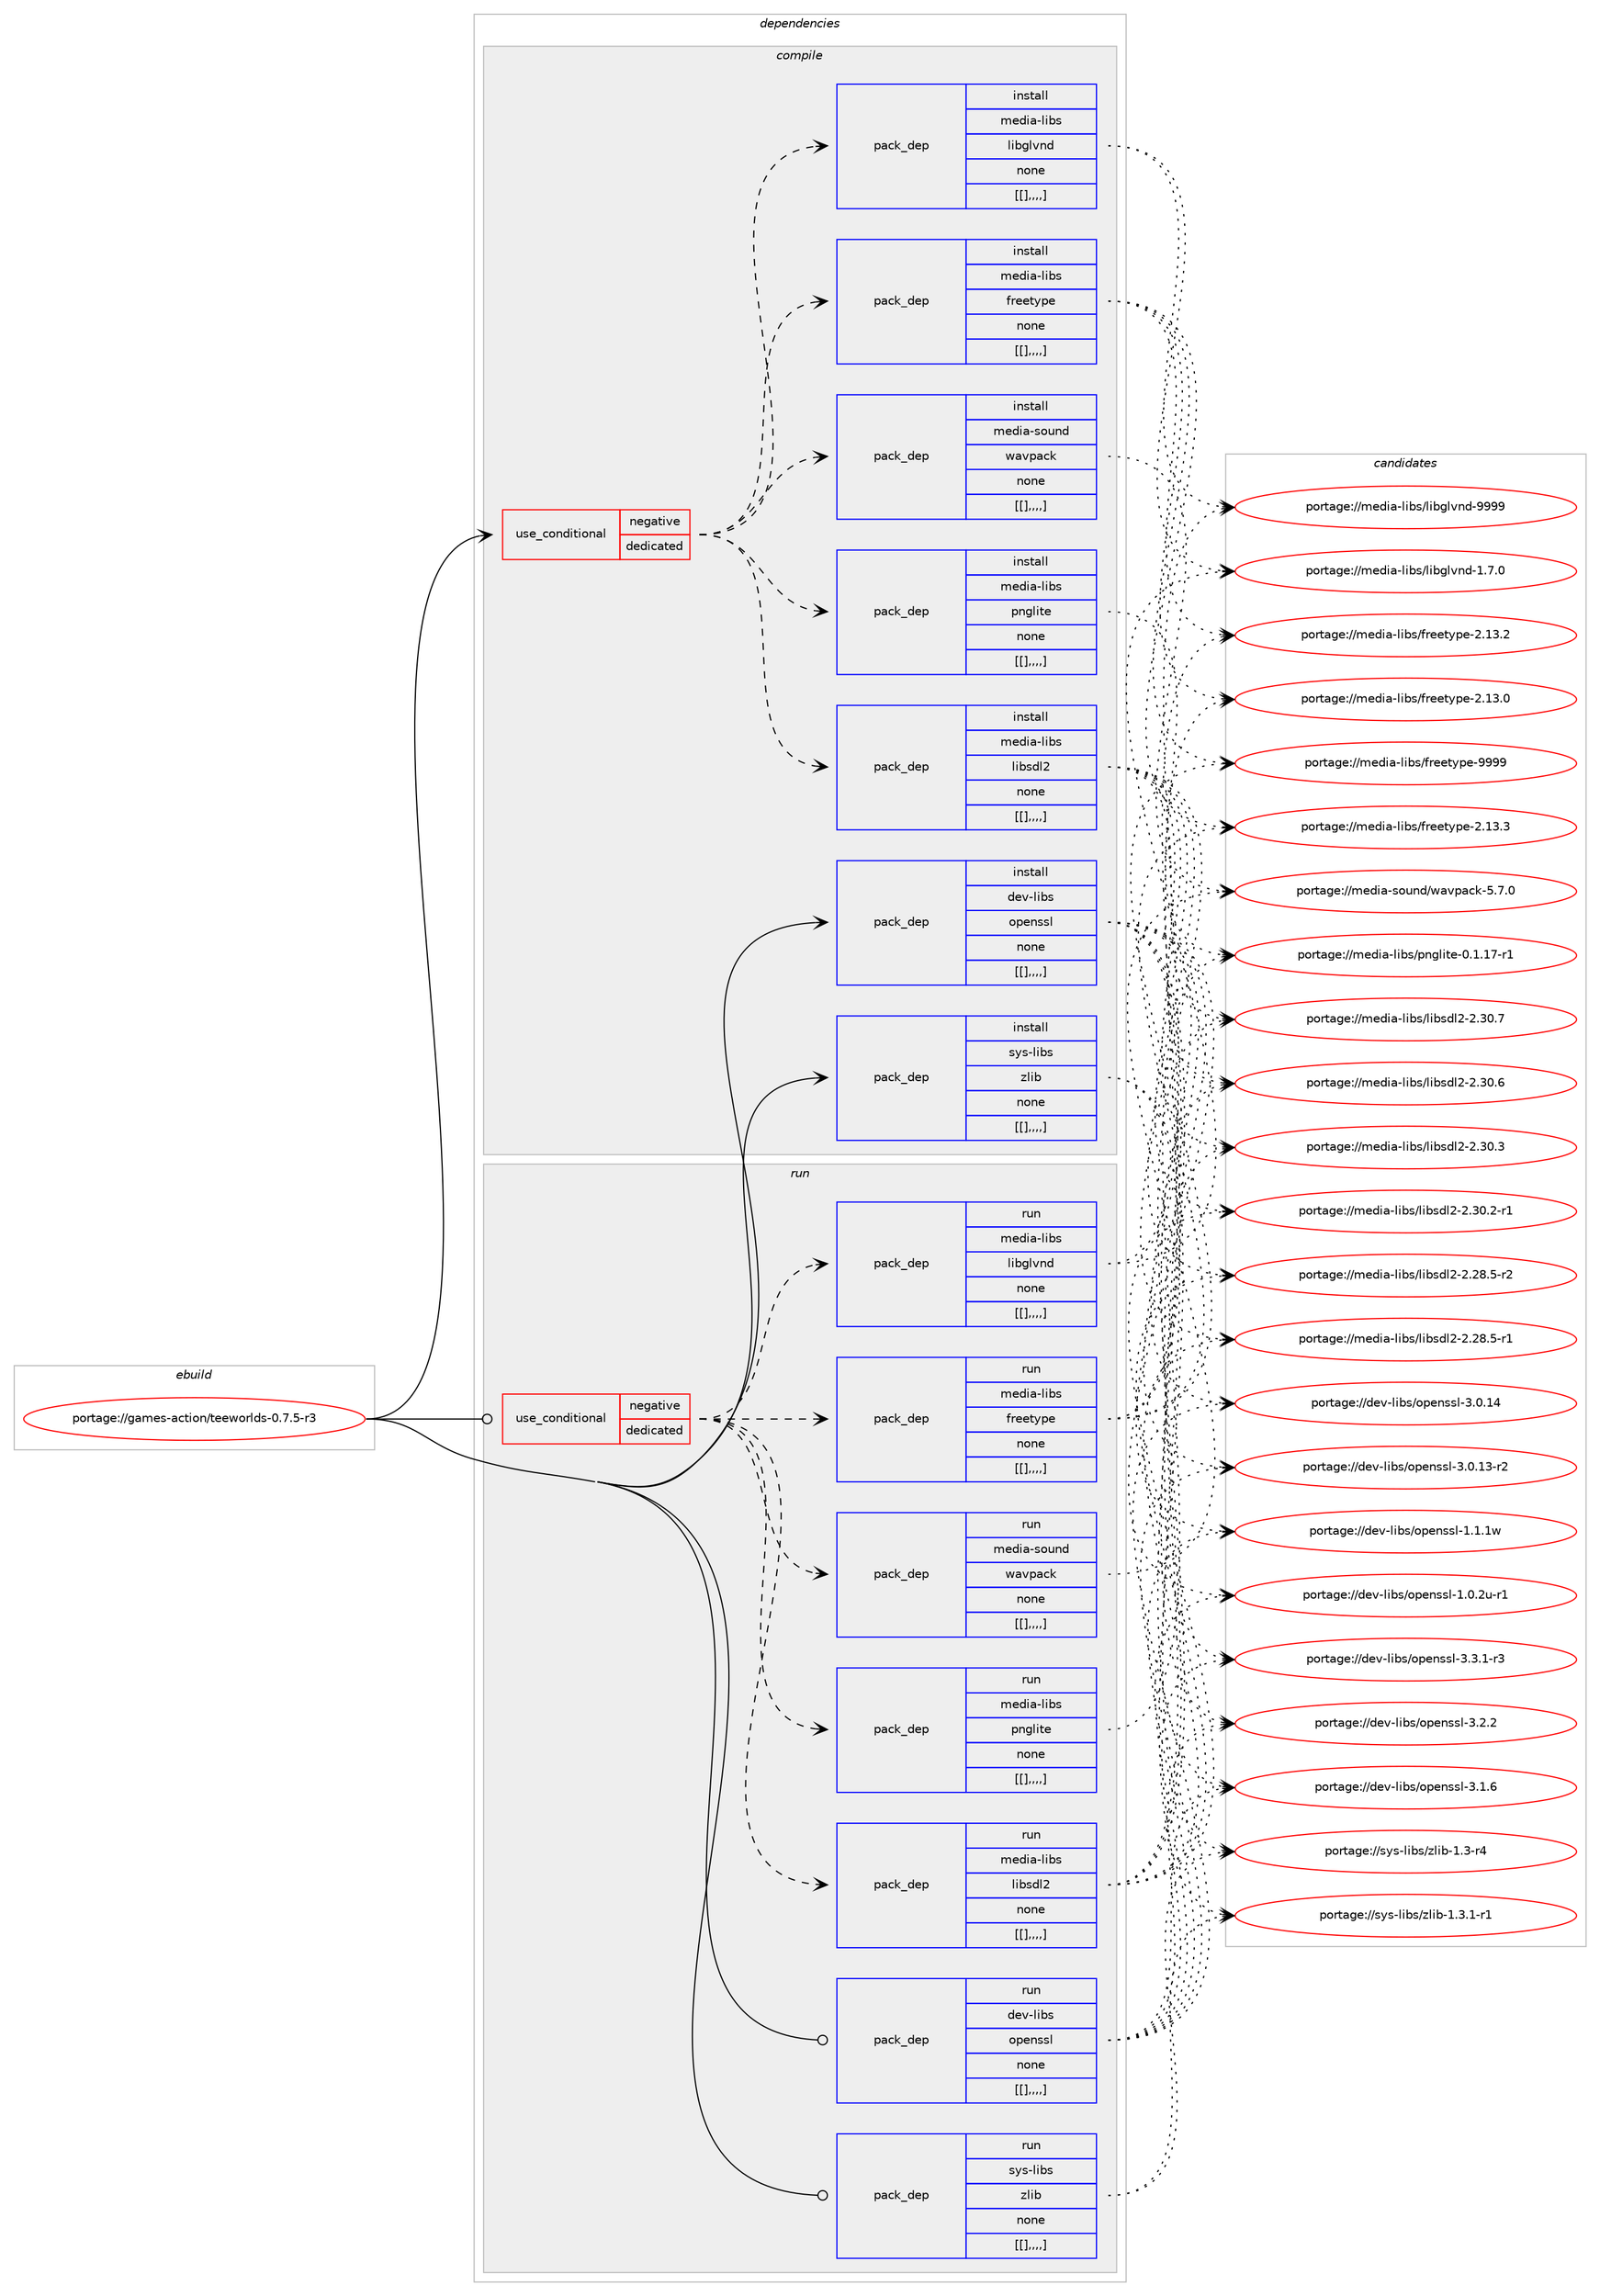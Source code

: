 digraph prolog {

# *************
# Graph options
# *************

newrank=true;
concentrate=true;
compound=true;
graph [rankdir=LR,fontname=Helvetica,fontsize=10,ranksep=1.5];#, ranksep=2.5, nodesep=0.2];
edge  [arrowhead=vee];
node  [fontname=Helvetica,fontsize=10];

# **********
# The ebuild
# **********

subgraph cluster_leftcol {
color=gray;
label=<<i>ebuild</i>>;
id [label="portage://games-action/teeworlds-0.7.5-r3", color=red, width=4, href="../games-action/teeworlds-0.7.5-r3.svg"];
}

# ****************
# The dependencies
# ****************

subgraph cluster_midcol {
color=gray;
label=<<i>dependencies</i>>;
subgraph cluster_compile {
fillcolor="#eeeeee";
style=filled;
label=<<i>compile</i>>;
subgraph cond64639 {
dependency228010 [label=<<TABLE BORDER="0" CELLBORDER="1" CELLSPACING="0" CELLPADDING="4"><TR><TD ROWSPAN="3" CELLPADDING="10">use_conditional</TD></TR><TR><TD>negative</TD></TR><TR><TD>dedicated</TD></TR></TABLE>>, shape=none, color=red];
subgraph pack161898 {
dependency228011 [label=<<TABLE BORDER="0" CELLBORDER="1" CELLSPACING="0" CELLPADDING="4" WIDTH="220"><TR><TD ROWSPAN="6" CELLPADDING="30">pack_dep</TD></TR><TR><TD WIDTH="110">install</TD></TR><TR><TD>media-libs</TD></TR><TR><TD>freetype</TD></TR><TR><TD>none</TD></TR><TR><TD>[[],,,,]</TD></TR></TABLE>>, shape=none, color=blue];
}
dependency228010:e -> dependency228011:w [weight=20,style="dashed",arrowhead="vee"];
subgraph pack161899 {
dependency228012 [label=<<TABLE BORDER="0" CELLBORDER="1" CELLSPACING="0" CELLPADDING="4" WIDTH="220"><TR><TD ROWSPAN="6" CELLPADDING="30">pack_dep</TD></TR><TR><TD WIDTH="110">install</TD></TR><TR><TD>media-libs</TD></TR><TR><TD>libglvnd</TD></TR><TR><TD>none</TD></TR><TR><TD>[[],,,,]</TD></TR></TABLE>>, shape=none, color=blue];
}
dependency228010:e -> dependency228012:w [weight=20,style="dashed",arrowhead="vee"];
subgraph pack161900 {
dependency228013 [label=<<TABLE BORDER="0" CELLBORDER="1" CELLSPACING="0" CELLPADDING="4" WIDTH="220"><TR><TD ROWSPAN="6" CELLPADDING="30">pack_dep</TD></TR><TR><TD WIDTH="110">install</TD></TR><TR><TD>media-libs</TD></TR><TR><TD>libsdl2</TD></TR><TR><TD>none</TD></TR><TR><TD>[[],,,,]</TD></TR></TABLE>>, shape=none, color=blue];
}
dependency228010:e -> dependency228013:w [weight=20,style="dashed",arrowhead="vee"];
subgraph pack161901 {
dependency228014 [label=<<TABLE BORDER="0" CELLBORDER="1" CELLSPACING="0" CELLPADDING="4" WIDTH="220"><TR><TD ROWSPAN="6" CELLPADDING="30">pack_dep</TD></TR><TR><TD WIDTH="110">install</TD></TR><TR><TD>media-libs</TD></TR><TR><TD>pnglite</TD></TR><TR><TD>none</TD></TR><TR><TD>[[],,,,]</TD></TR></TABLE>>, shape=none, color=blue];
}
dependency228010:e -> dependency228014:w [weight=20,style="dashed",arrowhead="vee"];
subgraph pack161902 {
dependency228015 [label=<<TABLE BORDER="0" CELLBORDER="1" CELLSPACING="0" CELLPADDING="4" WIDTH="220"><TR><TD ROWSPAN="6" CELLPADDING="30">pack_dep</TD></TR><TR><TD WIDTH="110">install</TD></TR><TR><TD>media-sound</TD></TR><TR><TD>wavpack</TD></TR><TR><TD>none</TD></TR><TR><TD>[[],,,,]</TD></TR></TABLE>>, shape=none, color=blue];
}
dependency228010:e -> dependency228015:w [weight=20,style="dashed",arrowhead="vee"];
}
id:e -> dependency228010:w [weight=20,style="solid",arrowhead="vee"];
subgraph pack161903 {
dependency228016 [label=<<TABLE BORDER="0" CELLBORDER="1" CELLSPACING="0" CELLPADDING="4" WIDTH="220"><TR><TD ROWSPAN="6" CELLPADDING="30">pack_dep</TD></TR><TR><TD WIDTH="110">install</TD></TR><TR><TD>dev-libs</TD></TR><TR><TD>openssl</TD></TR><TR><TD>none</TD></TR><TR><TD>[[],,,,]</TD></TR></TABLE>>, shape=none, color=blue];
}
id:e -> dependency228016:w [weight=20,style="solid",arrowhead="vee"];
subgraph pack161904 {
dependency228017 [label=<<TABLE BORDER="0" CELLBORDER="1" CELLSPACING="0" CELLPADDING="4" WIDTH="220"><TR><TD ROWSPAN="6" CELLPADDING="30">pack_dep</TD></TR><TR><TD WIDTH="110">install</TD></TR><TR><TD>sys-libs</TD></TR><TR><TD>zlib</TD></TR><TR><TD>none</TD></TR><TR><TD>[[],,,,]</TD></TR></TABLE>>, shape=none, color=blue];
}
id:e -> dependency228017:w [weight=20,style="solid",arrowhead="vee"];
}
subgraph cluster_compileandrun {
fillcolor="#eeeeee";
style=filled;
label=<<i>compile and run</i>>;
}
subgraph cluster_run {
fillcolor="#eeeeee";
style=filled;
label=<<i>run</i>>;
subgraph cond64640 {
dependency228018 [label=<<TABLE BORDER="0" CELLBORDER="1" CELLSPACING="0" CELLPADDING="4"><TR><TD ROWSPAN="3" CELLPADDING="10">use_conditional</TD></TR><TR><TD>negative</TD></TR><TR><TD>dedicated</TD></TR></TABLE>>, shape=none, color=red];
subgraph pack161905 {
dependency228019 [label=<<TABLE BORDER="0" CELLBORDER="1" CELLSPACING="0" CELLPADDING="4" WIDTH="220"><TR><TD ROWSPAN="6" CELLPADDING="30">pack_dep</TD></TR><TR><TD WIDTH="110">run</TD></TR><TR><TD>media-libs</TD></TR><TR><TD>freetype</TD></TR><TR><TD>none</TD></TR><TR><TD>[[],,,,]</TD></TR></TABLE>>, shape=none, color=blue];
}
dependency228018:e -> dependency228019:w [weight=20,style="dashed",arrowhead="vee"];
subgraph pack161906 {
dependency228020 [label=<<TABLE BORDER="0" CELLBORDER="1" CELLSPACING="0" CELLPADDING="4" WIDTH="220"><TR><TD ROWSPAN="6" CELLPADDING="30">pack_dep</TD></TR><TR><TD WIDTH="110">run</TD></TR><TR><TD>media-libs</TD></TR><TR><TD>libglvnd</TD></TR><TR><TD>none</TD></TR><TR><TD>[[],,,,]</TD></TR></TABLE>>, shape=none, color=blue];
}
dependency228018:e -> dependency228020:w [weight=20,style="dashed",arrowhead="vee"];
subgraph pack161907 {
dependency228021 [label=<<TABLE BORDER="0" CELLBORDER="1" CELLSPACING="0" CELLPADDING="4" WIDTH="220"><TR><TD ROWSPAN="6" CELLPADDING="30">pack_dep</TD></TR><TR><TD WIDTH="110">run</TD></TR><TR><TD>media-libs</TD></TR><TR><TD>libsdl2</TD></TR><TR><TD>none</TD></TR><TR><TD>[[],,,,]</TD></TR></TABLE>>, shape=none, color=blue];
}
dependency228018:e -> dependency228021:w [weight=20,style="dashed",arrowhead="vee"];
subgraph pack161908 {
dependency228022 [label=<<TABLE BORDER="0" CELLBORDER="1" CELLSPACING="0" CELLPADDING="4" WIDTH="220"><TR><TD ROWSPAN="6" CELLPADDING="30">pack_dep</TD></TR><TR><TD WIDTH="110">run</TD></TR><TR><TD>media-libs</TD></TR><TR><TD>pnglite</TD></TR><TR><TD>none</TD></TR><TR><TD>[[],,,,]</TD></TR></TABLE>>, shape=none, color=blue];
}
dependency228018:e -> dependency228022:w [weight=20,style="dashed",arrowhead="vee"];
subgraph pack161909 {
dependency228023 [label=<<TABLE BORDER="0" CELLBORDER="1" CELLSPACING="0" CELLPADDING="4" WIDTH="220"><TR><TD ROWSPAN="6" CELLPADDING="30">pack_dep</TD></TR><TR><TD WIDTH="110">run</TD></TR><TR><TD>media-sound</TD></TR><TR><TD>wavpack</TD></TR><TR><TD>none</TD></TR><TR><TD>[[],,,,]</TD></TR></TABLE>>, shape=none, color=blue];
}
dependency228018:e -> dependency228023:w [weight=20,style="dashed",arrowhead="vee"];
}
id:e -> dependency228018:w [weight=20,style="solid",arrowhead="odot"];
subgraph pack161910 {
dependency228024 [label=<<TABLE BORDER="0" CELLBORDER="1" CELLSPACING="0" CELLPADDING="4" WIDTH="220"><TR><TD ROWSPAN="6" CELLPADDING="30">pack_dep</TD></TR><TR><TD WIDTH="110">run</TD></TR><TR><TD>dev-libs</TD></TR><TR><TD>openssl</TD></TR><TR><TD>none</TD></TR><TR><TD>[[],,,,]</TD></TR></TABLE>>, shape=none, color=blue];
}
id:e -> dependency228024:w [weight=20,style="solid",arrowhead="odot"];
subgraph pack161911 {
dependency228025 [label=<<TABLE BORDER="0" CELLBORDER="1" CELLSPACING="0" CELLPADDING="4" WIDTH="220"><TR><TD ROWSPAN="6" CELLPADDING="30">pack_dep</TD></TR><TR><TD WIDTH="110">run</TD></TR><TR><TD>sys-libs</TD></TR><TR><TD>zlib</TD></TR><TR><TD>none</TD></TR><TR><TD>[[],,,,]</TD></TR></TABLE>>, shape=none, color=blue];
}
id:e -> dependency228025:w [weight=20,style="solid",arrowhead="odot"];
}
}

# **************
# The candidates
# **************

subgraph cluster_choices {
rank=same;
color=gray;
label=<<i>candidates</i>>;

subgraph choice161898 {
color=black;
nodesep=1;
choice109101100105974510810598115471021141011011161211121014557575757 [label="portage://media-libs/freetype-9999", color=red, width=4,href="../media-libs/freetype-9999.svg"];
choice1091011001059745108105981154710211410110111612111210145504649514651 [label="portage://media-libs/freetype-2.13.3", color=red, width=4,href="../media-libs/freetype-2.13.3.svg"];
choice1091011001059745108105981154710211410110111612111210145504649514650 [label="portage://media-libs/freetype-2.13.2", color=red, width=4,href="../media-libs/freetype-2.13.2.svg"];
choice1091011001059745108105981154710211410110111612111210145504649514648 [label="portage://media-libs/freetype-2.13.0", color=red, width=4,href="../media-libs/freetype-2.13.0.svg"];
dependency228011:e -> choice109101100105974510810598115471021141011011161211121014557575757:w [style=dotted,weight="100"];
dependency228011:e -> choice1091011001059745108105981154710211410110111612111210145504649514651:w [style=dotted,weight="100"];
dependency228011:e -> choice1091011001059745108105981154710211410110111612111210145504649514650:w [style=dotted,weight="100"];
dependency228011:e -> choice1091011001059745108105981154710211410110111612111210145504649514648:w [style=dotted,weight="100"];
}
subgraph choice161899 {
color=black;
nodesep=1;
choice10910110010597451081059811547108105981031081181101004557575757 [label="portage://media-libs/libglvnd-9999", color=red, width=4,href="../media-libs/libglvnd-9999.svg"];
choice1091011001059745108105981154710810598103108118110100454946554648 [label="portage://media-libs/libglvnd-1.7.0", color=red, width=4,href="../media-libs/libglvnd-1.7.0.svg"];
dependency228012:e -> choice10910110010597451081059811547108105981031081181101004557575757:w [style=dotted,weight="100"];
dependency228012:e -> choice1091011001059745108105981154710810598103108118110100454946554648:w [style=dotted,weight="100"];
}
subgraph choice161900 {
color=black;
nodesep=1;
choice10910110010597451081059811547108105981151001085045504651484655 [label="portage://media-libs/libsdl2-2.30.7", color=red, width=4,href="../media-libs/libsdl2-2.30.7.svg"];
choice10910110010597451081059811547108105981151001085045504651484654 [label="portage://media-libs/libsdl2-2.30.6", color=red, width=4,href="../media-libs/libsdl2-2.30.6.svg"];
choice10910110010597451081059811547108105981151001085045504651484651 [label="portage://media-libs/libsdl2-2.30.3", color=red, width=4,href="../media-libs/libsdl2-2.30.3.svg"];
choice109101100105974510810598115471081059811510010850455046514846504511449 [label="portage://media-libs/libsdl2-2.30.2-r1", color=red, width=4,href="../media-libs/libsdl2-2.30.2-r1.svg"];
choice109101100105974510810598115471081059811510010850455046505646534511450 [label="portage://media-libs/libsdl2-2.28.5-r2", color=red, width=4,href="../media-libs/libsdl2-2.28.5-r2.svg"];
choice109101100105974510810598115471081059811510010850455046505646534511449 [label="portage://media-libs/libsdl2-2.28.5-r1", color=red, width=4,href="../media-libs/libsdl2-2.28.5-r1.svg"];
dependency228013:e -> choice10910110010597451081059811547108105981151001085045504651484655:w [style=dotted,weight="100"];
dependency228013:e -> choice10910110010597451081059811547108105981151001085045504651484654:w [style=dotted,weight="100"];
dependency228013:e -> choice10910110010597451081059811547108105981151001085045504651484651:w [style=dotted,weight="100"];
dependency228013:e -> choice109101100105974510810598115471081059811510010850455046514846504511449:w [style=dotted,weight="100"];
dependency228013:e -> choice109101100105974510810598115471081059811510010850455046505646534511450:w [style=dotted,weight="100"];
dependency228013:e -> choice109101100105974510810598115471081059811510010850455046505646534511449:w [style=dotted,weight="100"];
}
subgraph choice161901 {
color=black;
nodesep=1;
choice10910110010597451081059811547112110103108105116101454846494649554511449 [label="portage://media-libs/pnglite-0.1.17-r1", color=red, width=4,href="../media-libs/pnglite-0.1.17-r1.svg"];
dependency228014:e -> choice10910110010597451081059811547112110103108105116101454846494649554511449:w [style=dotted,weight="100"];
}
subgraph choice161902 {
color=black;
nodesep=1;
choice109101100105974511511111711010047119971181129799107455346554648 [label="portage://media-sound/wavpack-5.7.0", color=red, width=4,href="../media-sound/wavpack-5.7.0.svg"];
dependency228015:e -> choice109101100105974511511111711010047119971181129799107455346554648:w [style=dotted,weight="100"];
}
subgraph choice161903 {
color=black;
nodesep=1;
choice1001011184510810598115471111121011101151151084551465146494511451 [label="portage://dev-libs/openssl-3.3.1-r3", color=red, width=4,href="../dev-libs/openssl-3.3.1-r3.svg"];
choice100101118451081059811547111112101110115115108455146504650 [label="portage://dev-libs/openssl-3.2.2", color=red, width=4,href="../dev-libs/openssl-3.2.2.svg"];
choice100101118451081059811547111112101110115115108455146494654 [label="portage://dev-libs/openssl-3.1.6", color=red, width=4,href="../dev-libs/openssl-3.1.6.svg"];
choice10010111845108105981154711111210111011511510845514648464952 [label="portage://dev-libs/openssl-3.0.14", color=red, width=4,href="../dev-libs/openssl-3.0.14.svg"];
choice100101118451081059811547111112101110115115108455146484649514511450 [label="portage://dev-libs/openssl-3.0.13-r2", color=red, width=4,href="../dev-libs/openssl-3.0.13-r2.svg"];
choice100101118451081059811547111112101110115115108454946494649119 [label="portage://dev-libs/openssl-1.1.1w", color=red, width=4,href="../dev-libs/openssl-1.1.1w.svg"];
choice1001011184510810598115471111121011101151151084549464846501174511449 [label="portage://dev-libs/openssl-1.0.2u-r1", color=red, width=4,href="../dev-libs/openssl-1.0.2u-r1.svg"];
dependency228016:e -> choice1001011184510810598115471111121011101151151084551465146494511451:w [style=dotted,weight="100"];
dependency228016:e -> choice100101118451081059811547111112101110115115108455146504650:w [style=dotted,weight="100"];
dependency228016:e -> choice100101118451081059811547111112101110115115108455146494654:w [style=dotted,weight="100"];
dependency228016:e -> choice10010111845108105981154711111210111011511510845514648464952:w [style=dotted,weight="100"];
dependency228016:e -> choice100101118451081059811547111112101110115115108455146484649514511450:w [style=dotted,weight="100"];
dependency228016:e -> choice100101118451081059811547111112101110115115108454946494649119:w [style=dotted,weight="100"];
dependency228016:e -> choice1001011184510810598115471111121011101151151084549464846501174511449:w [style=dotted,weight="100"];
}
subgraph choice161904 {
color=black;
nodesep=1;
choice115121115451081059811547122108105984549465146494511449 [label="portage://sys-libs/zlib-1.3.1-r1", color=red, width=4,href="../sys-libs/zlib-1.3.1-r1.svg"];
choice11512111545108105981154712210810598454946514511452 [label="portage://sys-libs/zlib-1.3-r4", color=red, width=4,href="../sys-libs/zlib-1.3-r4.svg"];
dependency228017:e -> choice115121115451081059811547122108105984549465146494511449:w [style=dotted,weight="100"];
dependency228017:e -> choice11512111545108105981154712210810598454946514511452:w [style=dotted,weight="100"];
}
subgraph choice161905 {
color=black;
nodesep=1;
choice109101100105974510810598115471021141011011161211121014557575757 [label="portage://media-libs/freetype-9999", color=red, width=4,href="../media-libs/freetype-9999.svg"];
choice1091011001059745108105981154710211410110111612111210145504649514651 [label="portage://media-libs/freetype-2.13.3", color=red, width=4,href="../media-libs/freetype-2.13.3.svg"];
choice1091011001059745108105981154710211410110111612111210145504649514650 [label="portage://media-libs/freetype-2.13.2", color=red, width=4,href="../media-libs/freetype-2.13.2.svg"];
choice1091011001059745108105981154710211410110111612111210145504649514648 [label="portage://media-libs/freetype-2.13.0", color=red, width=4,href="../media-libs/freetype-2.13.0.svg"];
dependency228019:e -> choice109101100105974510810598115471021141011011161211121014557575757:w [style=dotted,weight="100"];
dependency228019:e -> choice1091011001059745108105981154710211410110111612111210145504649514651:w [style=dotted,weight="100"];
dependency228019:e -> choice1091011001059745108105981154710211410110111612111210145504649514650:w [style=dotted,weight="100"];
dependency228019:e -> choice1091011001059745108105981154710211410110111612111210145504649514648:w [style=dotted,weight="100"];
}
subgraph choice161906 {
color=black;
nodesep=1;
choice10910110010597451081059811547108105981031081181101004557575757 [label="portage://media-libs/libglvnd-9999", color=red, width=4,href="../media-libs/libglvnd-9999.svg"];
choice1091011001059745108105981154710810598103108118110100454946554648 [label="portage://media-libs/libglvnd-1.7.0", color=red, width=4,href="../media-libs/libglvnd-1.7.0.svg"];
dependency228020:e -> choice10910110010597451081059811547108105981031081181101004557575757:w [style=dotted,weight="100"];
dependency228020:e -> choice1091011001059745108105981154710810598103108118110100454946554648:w [style=dotted,weight="100"];
}
subgraph choice161907 {
color=black;
nodesep=1;
choice10910110010597451081059811547108105981151001085045504651484655 [label="portage://media-libs/libsdl2-2.30.7", color=red, width=4,href="../media-libs/libsdl2-2.30.7.svg"];
choice10910110010597451081059811547108105981151001085045504651484654 [label="portage://media-libs/libsdl2-2.30.6", color=red, width=4,href="../media-libs/libsdl2-2.30.6.svg"];
choice10910110010597451081059811547108105981151001085045504651484651 [label="portage://media-libs/libsdl2-2.30.3", color=red, width=4,href="../media-libs/libsdl2-2.30.3.svg"];
choice109101100105974510810598115471081059811510010850455046514846504511449 [label="portage://media-libs/libsdl2-2.30.2-r1", color=red, width=4,href="../media-libs/libsdl2-2.30.2-r1.svg"];
choice109101100105974510810598115471081059811510010850455046505646534511450 [label="portage://media-libs/libsdl2-2.28.5-r2", color=red, width=4,href="../media-libs/libsdl2-2.28.5-r2.svg"];
choice109101100105974510810598115471081059811510010850455046505646534511449 [label="portage://media-libs/libsdl2-2.28.5-r1", color=red, width=4,href="../media-libs/libsdl2-2.28.5-r1.svg"];
dependency228021:e -> choice10910110010597451081059811547108105981151001085045504651484655:w [style=dotted,weight="100"];
dependency228021:e -> choice10910110010597451081059811547108105981151001085045504651484654:w [style=dotted,weight="100"];
dependency228021:e -> choice10910110010597451081059811547108105981151001085045504651484651:w [style=dotted,weight="100"];
dependency228021:e -> choice109101100105974510810598115471081059811510010850455046514846504511449:w [style=dotted,weight="100"];
dependency228021:e -> choice109101100105974510810598115471081059811510010850455046505646534511450:w [style=dotted,weight="100"];
dependency228021:e -> choice109101100105974510810598115471081059811510010850455046505646534511449:w [style=dotted,weight="100"];
}
subgraph choice161908 {
color=black;
nodesep=1;
choice10910110010597451081059811547112110103108105116101454846494649554511449 [label="portage://media-libs/pnglite-0.1.17-r1", color=red, width=4,href="../media-libs/pnglite-0.1.17-r1.svg"];
dependency228022:e -> choice10910110010597451081059811547112110103108105116101454846494649554511449:w [style=dotted,weight="100"];
}
subgraph choice161909 {
color=black;
nodesep=1;
choice109101100105974511511111711010047119971181129799107455346554648 [label="portage://media-sound/wavpack-5.7.0", color=red, width=4,href="../media-sound/wavpack-5.7.0.svg"];
dependency228023:e -> choice109101100105974511511111711010047119971181129799107455346554648:w [style=dotted,weight="100"];
}
subgraph choice161910 {
color=black;
nodesep=1;
choice1001011184510810598115471111121011101151151084551465146494511451 [label="portage://dev-libs/openssl-3.3.1-r3", color=red, width=4,href="../dev-libs/openssl-3.3.1-r3.svg"];
choice100101118451081059811547111112101110115115108455146504650 [label="portage://dev-libs/openssl-3.2.2", color=red, width=4,href="../dev-libs/openssl-3.2.2.svg"];
choice100101118451081059811547111112101110115115108455146494654 [label="portage://dev-libs/openssl-3.1.6", color=red, width=4,href="../dev-libs/openssl-3.1.6.svg"];
choice10010111845108105981154711111210111011511510845514648464952 [label="portage://dev-libs/openssl-3.0.14", color=red, width=4,href="../dev-libs/openssl-3.0.14.svg"];
choice100101118451081059811547111112101110115115108455146484649514511450 [label="portage://dev-libs/openssl-3.0.13-r2", color=red, width=4,href="../dev-libs/openssl-3.0.13-r2.svg"];
choice100101118451081059811547111112101110115115108454946494649119 [label="portage://dev-libs/openssl-1.1.1w", color=red, width=4,href="../dev-libs/openssl-1.1.1w.svg"];
choice1001011184510810598115471111121011101151151084549464846501174511449 [label="portage://dev-libs/openssl-1.0.2u-r1", color=red, width=4,href="../dev-libs/openssl-1.0.2u-r1.svg"];
dependency228024:e -> choice1001011184510810598115471111121011101151151084551465146494511451:w [style=dotted,weight="100"];
dependency228024:e -> choice100101118451081059811547111112101110115115108455146504650:w [style=dotted,weight="100"];
dependency228024:e -> choice100101118451081059811547111112101110115115108455146494654:w [style=dotted,weight="100"];
dependency228024:e -> choice10010111845108105981154711111210111011511510845514648464952:w [style=dotted,weight="100"];
dependency228024:e -> choice100101118451081059811547111112101110115115108455146484649514511450:w [style=dotted,weight="100"];
dependency228024:e -> choice100101118451081059811547111112101110115115108454946494649119:w [style=dotted,weight="100"];
dependency228024:e -> choice1001011184510810598115471111121011101151151084549464846501174511449:w [style=dotted,weight="100"];
}
subgraph choice161911 {
color=black;
nodesep=1;
choice115121115451081059811547122108105984549465146494511449 [label="portage://sys-libs/zlib-1.3.1-r1", color=red, width=4,href="../sys-libs/zlib-1.3.1-r1.svg"];
choice11512111545108105981154712210810598454946514511452 [label="portage://sys-libs/zlib-1.3-r4", color=red, width=4,href="../sys-libs/zlib-1.3-r4.svg"];
dependency228025:e -> choice115121115451081059811547122108105984549465146494511449:w [style=dotted,weight="100"];
dependency228025:e -> choice11512111545108105981154712210810598454946514511452:w [style=dotted,weight="100"];
}
}

}
